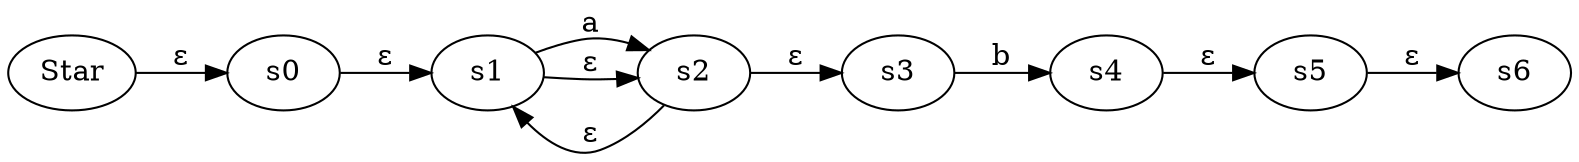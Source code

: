 digraph ATN {
  rankdir=LR;

  Star -> s0 [label="ε"]
  s0 -> s1 [label="ε"]
  s1 -> s2 [label="a"]
  s2 -> s1 [label="ε"]
  s2 -> s3 [label="ε"]
  s3 -> s4 [label="b"]
  s4 -> s5 [label="ε"]
  s5 -> s6 [label="ε"]
  s1 -> s2 [label="ε"]
}